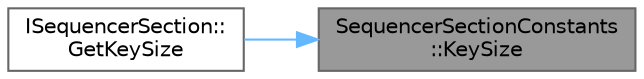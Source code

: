 digraph "SequencerSectionConstants::KeySize"
{
 // INTERACTIVE_SVG=YES
 // LATEX_PDF_SIZE
  bgcolor="transparent";
  edge [fontname=Helvetica,fontsize=10,labelfontname=Helvetica,labelfontsize=10];
  node [fontname=Helvetica,fontsize=10,shape=box,height=0.2,width=0.4];
  rankdir="RL";
  Node1 [id="Node000001",label="SequencerSectionConstants\l::KeySize",height=0.2,width=0.4,color="gray40", fillcolor="grey60", style="filled", fontcolor="black",tooltip="The size of each key."];
  Node1 -> Node2 [id="edge1_Node000001_Node000002",dir="back",color="steelblue1",style="solid",tooltip=" "];
  Node2 [id="Node000002",label="ISequencerSection::\lGetKeySize",height=0.2,width=0.4,color="grey40", fillcolor="white", style="filled",URL="$db/d51/classISequencerSection.html#ae52374cec4989e0ab9b6b521ab70314b",tooltip="@ return The size of keyframe widgets"];
}
